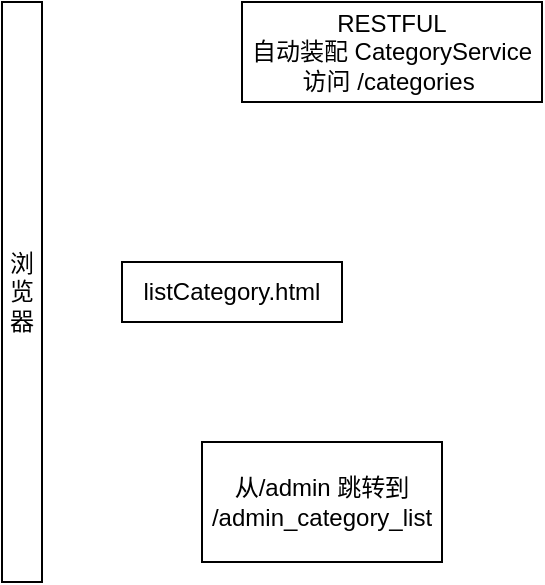 <mxfile version="14.3.1" type="github">
  <diagram id="C5RBs43oDa-KdzZeNtuy" name="Page-1">
    <mxGraphModel dx="865" dy="457" grid="1" gridSize="10" guides="1" tooltips="1" connect="1" arrows="1" fold="1" page="1" pageScale="1" pageWidth="827" pageHeight="1169" math="0" shadow="0">
      <root>
        <mxCell id="WIyWlLk6GJQsqaUBKTNV-0" />
        <mxCell id="WIyWlLk6GJQsqaUBKTNV-1" parent="WIyWlLk6GJQsqaUBKTNV-0" />
        <mxCell id="U5zzJ85QlF7w1FTr-bim-1" value="浏览器" style="rounded=0;whiteSpace=wrap;html=1;" vertex="1" parent="WIyWlLk6GJQsqaUBKTNV-1">
          <mxGeometry x="40" y="120" width="20" height="290" as="geometry" />
        </mxCell>
        <mxCell id="U5zzJ85QlF7w1FTr-bim-2" value="listCategory.html" style="rounded=0;whiteSpace=wrap;html=1;" vertex="1" parent="WIyWlLk6GJQsqaUBKTNV-1">
          <mxGeometry x="100" y="250" width="110" height="30" as="geometry" />
        </mxCell>
        <mxCell id="U5zzJ85QlF7w1FTr-bim-3" value="从/admin 跳转到&lt;br&gt;/admin_category_list" style="rounded=0;whiteSpace=wrap;html=1;" vertex="1" parent="WIyWlLk6GJQsqaUBKTNV-1">
          <mxGeometry x="140" y="340" width="120" height="60" as="geometry" />
        </mxCell>
        <mxCell id="U5zzJ85QlF7w1FTr-bim-4" value="RESTFUL&lt;br&gt;自动装配 CategoryService&lt;br&gt;访问 /categories&amp;nbsp;" style="rounded=0;whiteSpace=wrap;html=1;" vertex="1" parent="WIyWlLk6GJQsqaUBKTNV-1">
          <mxGeometry x="160" y="120" width="150" height="50" as="geometry" />
        </mxCell>
      </root>
    </mxGraphModel>
  </diagram>
</mxfile>
